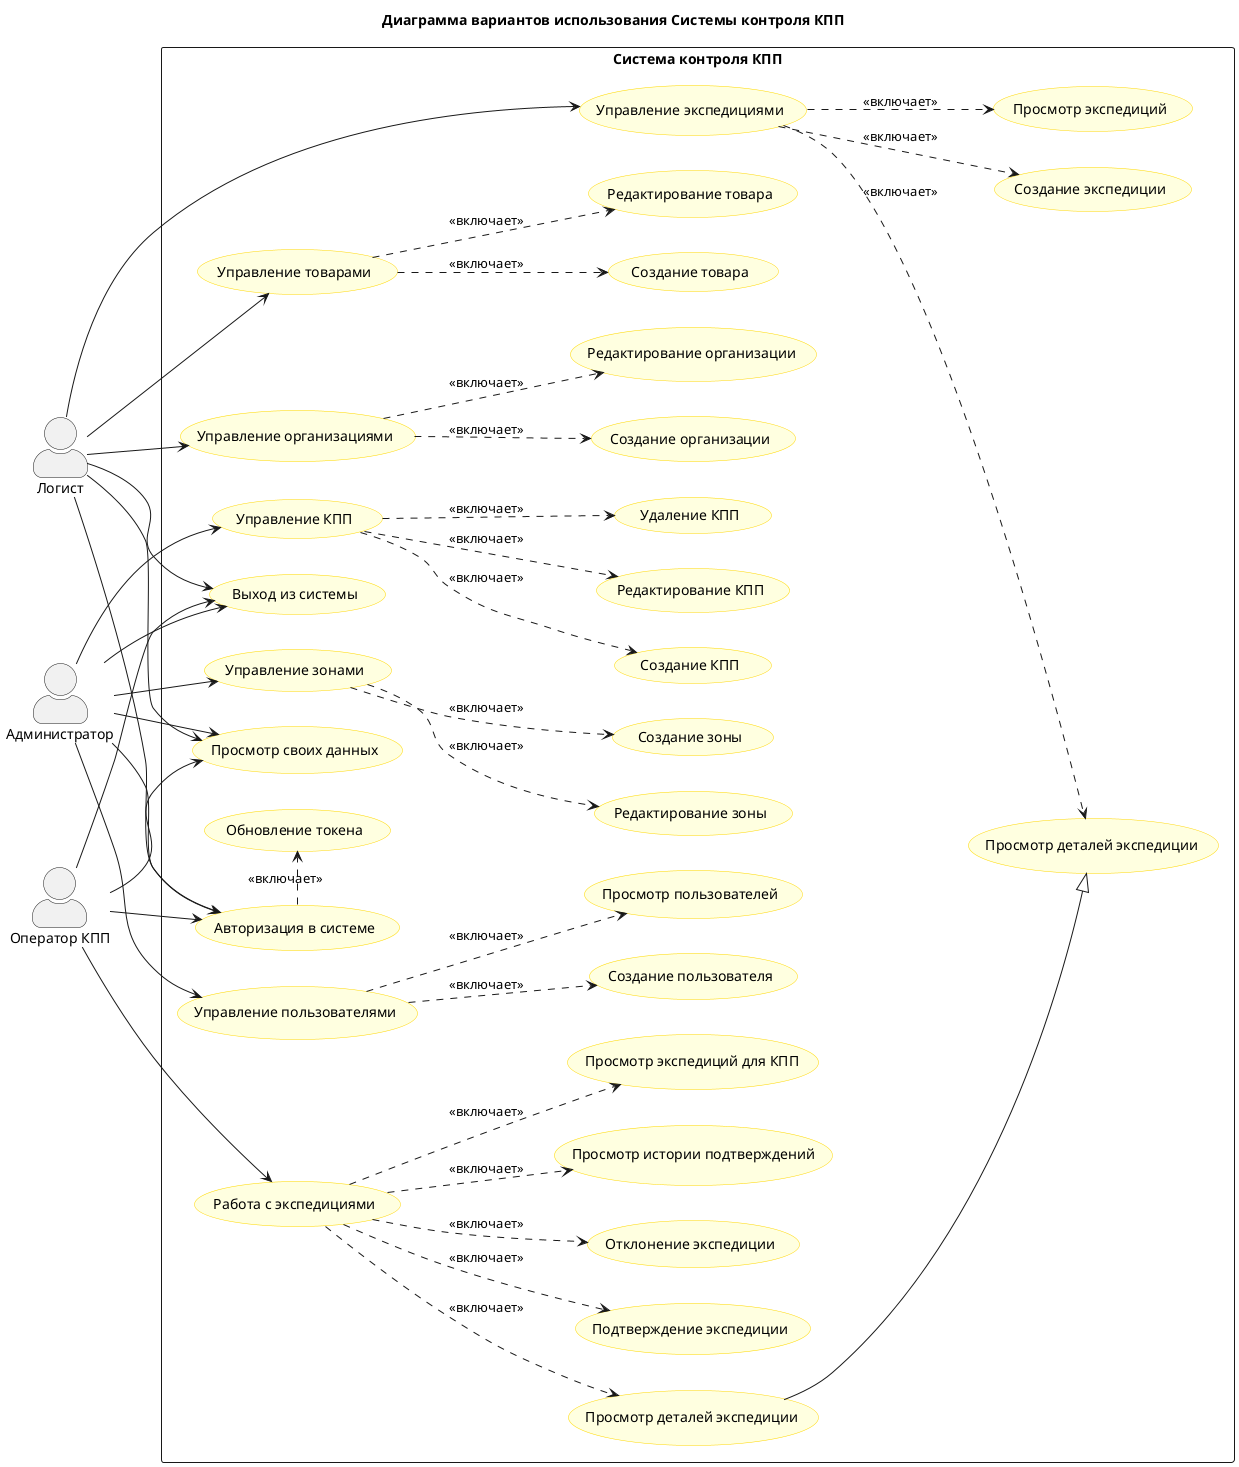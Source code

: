 @startuml Use Case Diagram

title Диаграмма вариантов использования Системы контроля КПП

skinparam actorStyle awesome
skinparam usecaseBackgroundColor LightYellow
skinparam usecaseBorderColor Gold

left to right direction

actor "Администратор" as Admin
actor "Логист" as Logistician
actor "Оператор КПП" as Operator

rectangle "Система контроля КПП" {
  ' Варианты использования для всех пользователей
  usecase "Авторизация в системе" as Login
  usecase "Просмотр своих данных" as ViewOwnData
  usecase "Выход из системы" as Logout
  usecase "Обновление токена" as RefreshToken
  
  ' Варианты использования для Администратора
  usecase "Управление пользователями" as ManageUsers
  usecase "Создание пользователя" as CreateUser
  usecase "Просмотр пользователей" as ViewUsers
  
  usecase "Управление КПП" as ManageCheckpoints
  usecase "Создание КПП" as CreateCheckpoint
  usecase "Редактирование КПП" as EditCheckpoint
  usecase "Удаление КПП" as DeleteCheckpoint
  
  usecase "Управление зонами" as ManageZones
  usecase "Создание зоны" as CreateZone
  usecase "Редактирование зоны" as EditZone
  
  ' Варианты использования для Логиста
  usecase "Управление организациями" as ManageOrganizations
  usecase "Создание организации" as CreateOrganization
  usecase "Редактирование организации" as EditOrganization
  
  usecase "Управление экспедициями" as ManageExpeditions
  usecase "Создание экспедиции" as CreateExpedition
  usecase "Просмотр экспедиций" as ViewExpeditions
  usecase "Просмотр деталей экспедиции" as ViewExpeditionDetails
  
  usecase "Управление товарами" as ManageGoods
  usecase "Создание товара" as CreateGood
  usecase "Редактирование товара" as EditGood
  
  ' Варианты использования для Оператора
  usecase "Работа с экспедициями" as WorkWithExpeditions
  usecase "Просмотр экспедиций для КПП" as ViewCheckpointExpeditions
  usecase "Просмотр деталей экспедиции" as ViewExpeditionDetailsOperator
  usecase "Подтверждение экспедиции" as ConfirmExpedition
  usecase "Отклонение экспедиции" as CancelExpedition
  usecase "Просмотр истории подтверждений" as ViewConfirmationHistory
}

' Связи для всех пользователей
Admin --> Login
Logistician --> Login
Operator --> Login

Admin --> ViewOwnData
Logistician --> ViewOwnData
Operator --> ViewOwnData

Admin --> Logout
Logistician --> Logout
Operator --> Logout

Login .> RefreshToken : <<включает>>

' Связи для Администратора
Admin --> ManageUsers
ManageUsers ..> CreateUser : <<включает>>
ManageUsers ..> ViewUsers : <<включает>>

Admin --> ManageCheckpoints
ManageCheckpoints ..> CreateCheckpoint : <<включает>>
ManageCheckpoints ..> EditCheckpoint : <<включает>>
ManageCheckpoints ..> DeleteCheckpoint : <<включает>>

Admin --> ManageZones
ManageZones ..> CreateZone : <<включает>>
ManageZones ..> EditZone : <<включает>>

' Связи для Логиста
Logistician --> ManageOrganizations
ManageOrganizations ..> CreateOrganization : <<включает>>
ManageOrganizations ..> EditOrganization : <<включает>>

Logistician --> ManageExpeditions
ManageExpeditions ..> CreateExpedition : <<включает>>
ManageExpeditions ..> ViewExpeditions : <<включает>>
ManageExpeditions ..> ViewExpeditionDetails : <<включает>>

Logistician --> ManageGoods
ManageGoods ..> CreateGood : <<включает>>
ManageGoods ..> EditGood : <<включает>>

' Связи для Оператора
Operator --> WorkWithExpeditions
WorkWithExpeditions ..> ViewCheckpointExpeditions : <<включает>>
WorkWithExpeditions ..> ViewExpeditionDetailsOperator : <<включает>>
WorkWithExpeditions ..> ConfirmExpedition : <<включает>>
WorkWithExpeditions ..> CancelExpedition : <<включает>>
WorkWithExpeditions ..> ViewConfirmationHistory : <<включает>>

' Наследования
ViewExpeditionDetailsOperator --|> ViewExpeditionDetails

@enduml 